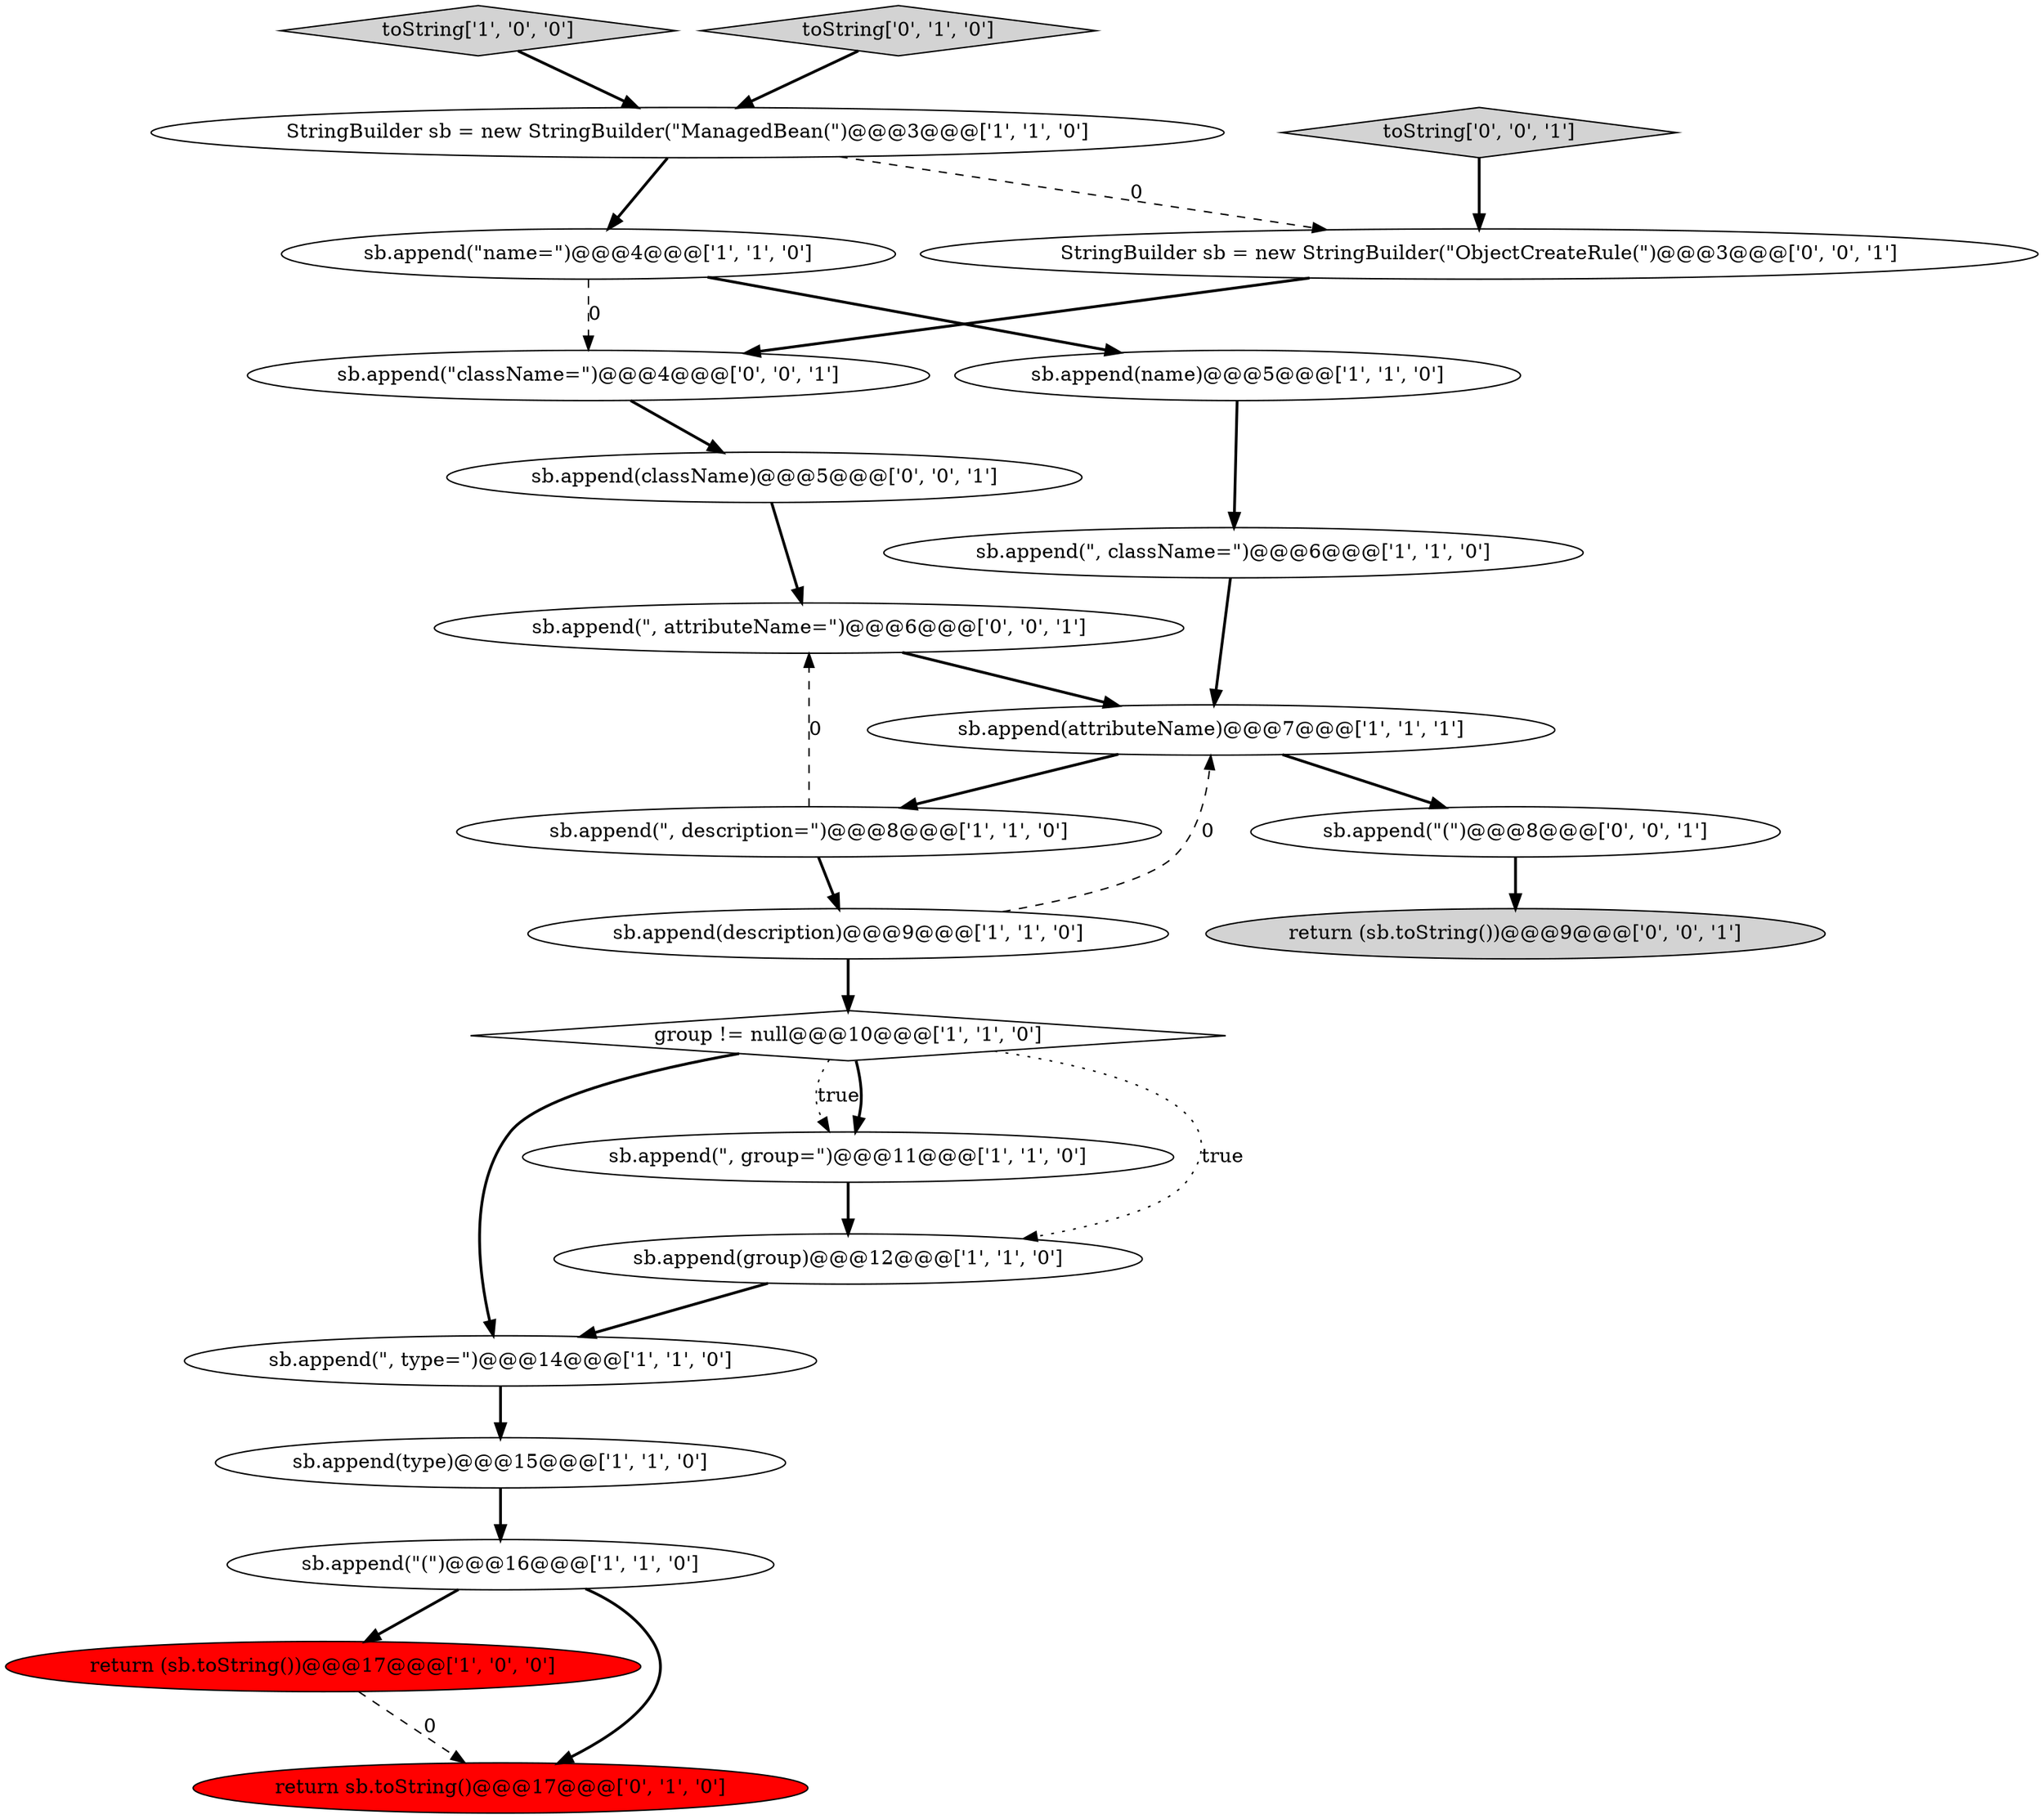 digraph {
0 [style = filled, label = "StringBuilder sb = new StringBuilder(\"ManagedBean(\")@@@3@@@['1', '1', '0']", fillcolor = white, shape = ellipse image = "AAA0AAABBB1BBB"];
20 [style = filled, label = "StringBuilder sb = new StringBuilder(\"ObjectCreateRule(\")@@@3@@@['0', '0', '1']", fillcolor = white, shape = ellipse image = "AAA0AAABBB3BBB"];
17 [style = filled, label = "sb.append(\"(\")@@@8@@@['0', '0', '1']", fillcolor = white, shape = ellipse image = "AAA0AAABBB3BBB"];
13 [style = filled, label = "sb.append(\", className=\")@@@6@@@['1', '1', '0']", fillcolor = white, shape = ellipse image = "AAA0AAABBB1BBB"];
9 [style = filled, label = "sb.append(\", type=\")@@@14@@@['1', '1', '0']", fillcolor = white, shape = ellipse image = "AAA0AAABBB1BBB"];
10 [style = filled, label = "sb.append(\"name=\")@@@4@@@['1', '1', '0']", fillcolor = white, shape = ellipse image = "AAA0AAABBB1BBB"];
15 [style = filled, label = "return sb.toString()@@@17@@@['0', '1', '0']", fillcolor = red, shape = ellipse image = "AAA1AAABBB2BBB"];
12 [style = filled, label = "sb.append(name)@@@5@@@['1', '1', '0']", fillcolor = white, shape = ellipse image = "AAA0AAABBB1BBB"];
21 [style = filled, label = "return (sb.toString())@@@9@@@['0', '0', '1']", fillcolor = lightgray, shape = ellipse image = "AAA0AAABBB3BBB"];
6 [style = filled, label = "return (sb.toString())@@@17@@@['1', '0', '0']", fillcolor = red, shape = ellipse image = "AAA1AAABBB1BBB"];
18 [style = filled, label = "toString['0', '0', '1']", fillcolor = lightgray, shape = diamond image = "AAA0AAABBB3BBB"];
5 [style = filled, label = "sb.append(type)@@@15@@@['1', '1', '0']", fillcolor = white, shape = ellipse image = "AAA0AAABBB1BBB"];
23 [style = filled, label = "sb.append(\", attributeName=\")@@@6@@@['0', '0', '1']", fillcolor = white, shape = ellipse image = "AAA0AAABBB3BBB"];
4 [style = filled, label = "sb.append(\"(\")@@@16@@@['1', '1', '0']", fillcolor = white, shape = ellipse image = "AAA0AAABBB1BBB"];
8 [style = filled, label = "sb.append(description)@@@9@@@['1', '1', '0']", fillcolor = white, shape = ellipse image = "AAA0AAABBB1BBB"];
22 [style = filled, label = "sb.append(className)@@@5@@@['0', '0', '1']", fillcolor = white, shape = ellipse image = "AAA0AAABBB3BBB"];
3 [style = filled, label = "group != null@@@10@@@['1', '1', '0']", fillcolor = white, shape = diamond image = "AAA0AAABBB1BBB"];
11 [style = filled, label = "sb.append(\", group=\")@@@11@@@['1', '1', '0']", fillcolor = white, shape = ellipse image = "AAA0AAABBB1BBB"];
7 [style = filled, label = "sb.append(group)@@@12@@@['1', '1', '0']", fillcolor = white, shape = ellipse image = "AAA0AAABBB1BBB"];
14 [style = filled, label = "sb.append(attributeName)@@@7@@@['1', '1', '1']", fillcolor = white, shape = ellipse image = "AAA0AAABBB1BBB"];
19 [style = filled, label = "sb.append(\"className=\")@@@4@@@['0', '0', '1']", fillcolor = white, shape = ellipse image = "AAA0AAABBB3BBB"];
2 [style = filled, label = "sb.append(\", description=\")@@@8@@@['1', '1', '0']", fillcolor = white, shape = ellipse image = "AAA0AAABBB1BBB"];
1 [style = filled, label = "toString['1', '0', '0']", fillcolor = lightgray, shape = diamond image = "AAA0AAABBB1BBB"];
16 [style = filled, label = "toString['0', '1', '0']", fillcolor = lightgray, shape = diamond image = "AAA0AAABBB2BBB"];
2->23 [style = dashed, label="0"];
3->11 [style = dotted, label="true"];
16->0 [style = bold, label=""];
3->7 [style = dotted, label="true"];
4->6 [style = bold, label=""];
10->19 [style = dashed, label="0"];
4->15 [style = bold, label=""];
8->3 [style = bold, label=""];
3->11 [style = bold, label=""];
14->17 [style = bold, label=""];
1->0 [style = bold, label=""];
8->14 [style = dashed, label="0"];
0->20 [style = dashed, label="0"];
22->23 [style = bold, label=""];
23->14 [style = bold, label=""];
3->9 [style = bold, label=""];
7->9 [style = bold, label=""];
12->13 [style = bold, label=""];
18->20 [style = bold, label=""];
0->10 [style = bold, label=""];
6->15 [style = dashed, label="0"];
10->12 [style = bold, label=""];
5->4 [style = bold, label=""];
9->5 [style = bold, label=""];
14->2 [style = bold, label=""];
20->19 [style = bold, label=""];
19->22 [style = bold, label=""];
13->14 [style = bold, label=""];
17->21 [style = bold, label=""];
11->7 [style = bold, label=""];
2->8 [style = bold, label=""];
}
